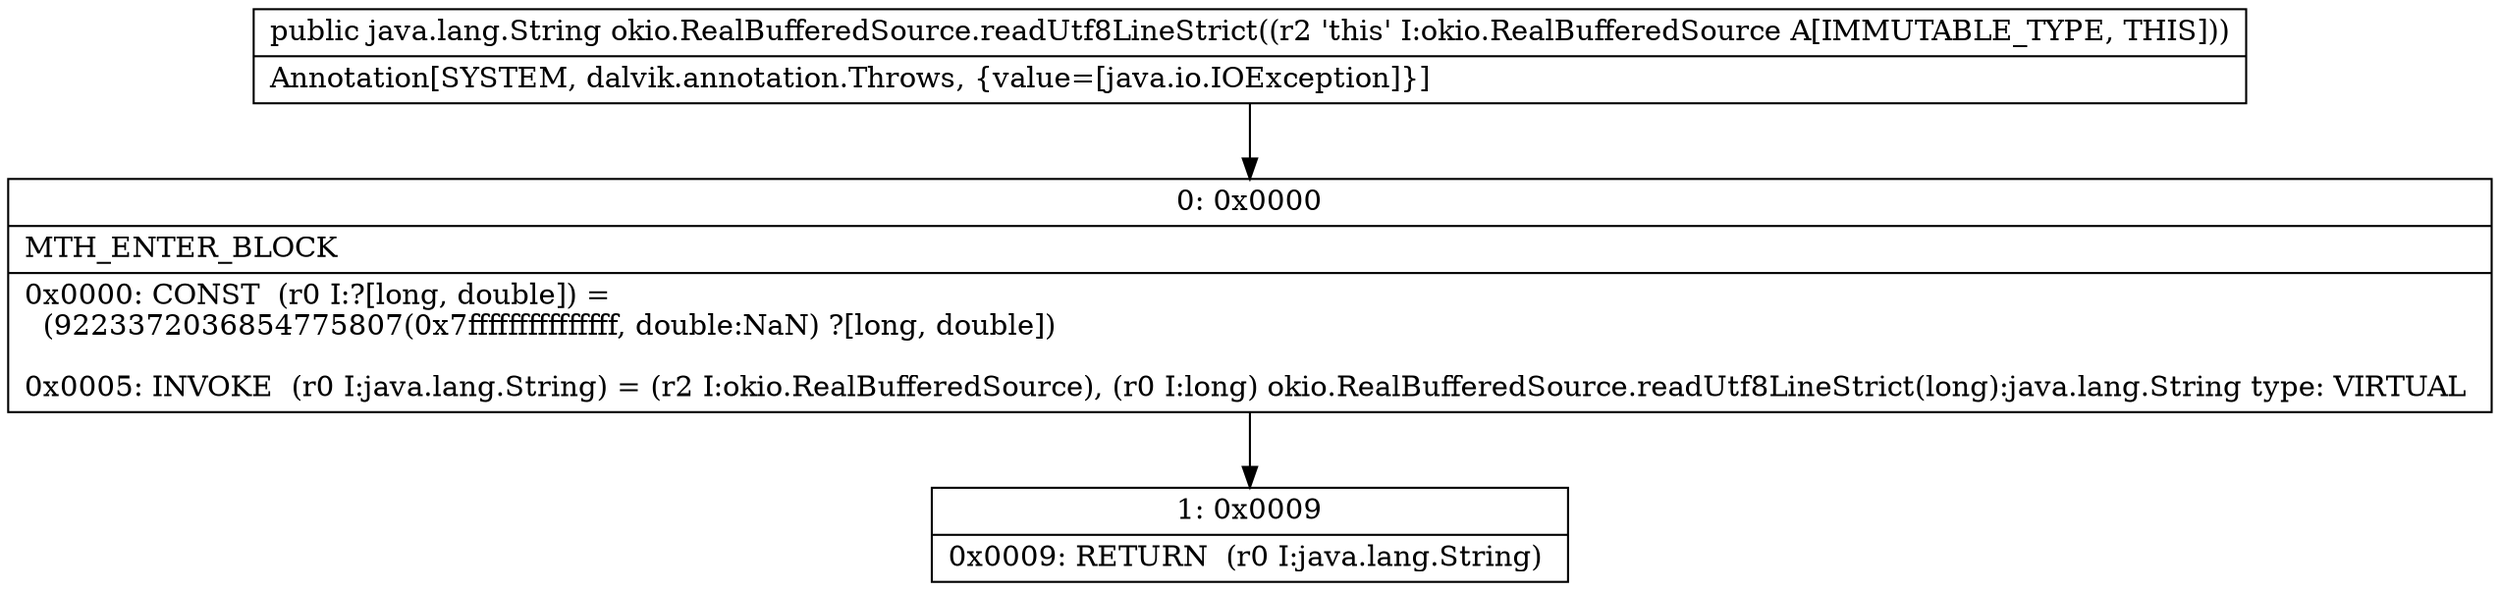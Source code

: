 digraph "CFG forokio.RealBufferedSource.readUtf8LineStrict()Ljava\/lang\/String;" {
Node_0 [shape=record,label="{0\:\ 0x0000|MTH_ENTER_BLOCK\l|0x0000: CONST  (r0 I:?[long, double]) = \l  (9223372036854775807(0x7fffffffffffffff, double:NaN) ?[long, double])\l \l0x0005: INVOKE  (r0 I:java.lang.String) = (r2 I:okio.RealBufferedSource), (r0 I:long) okio.RealBufferedSource.readUtf8LineStrict(long):java.lang.String type: VIRTUAL \l}"];
Node_1 [shape=record,label="{1\:\ 0x0009|0x0009: RETURN  (r0 I:java.lang.String) \l}"];
MethodNode[shape=record,label="{public java.lang.String okio.RealBufferedSource.readUtf8LineStrict((r2 'this' I:okio.RealBufferedSource A[IMMUTABLE_TYPE, THIS]))  | Annotation[SYSTEM, dalvik.annotation.Throws, \{value=[java.io.IOException]\}]\l}"];
MethodNode -> Node_0;
Node_0 -> Node_1;
}

